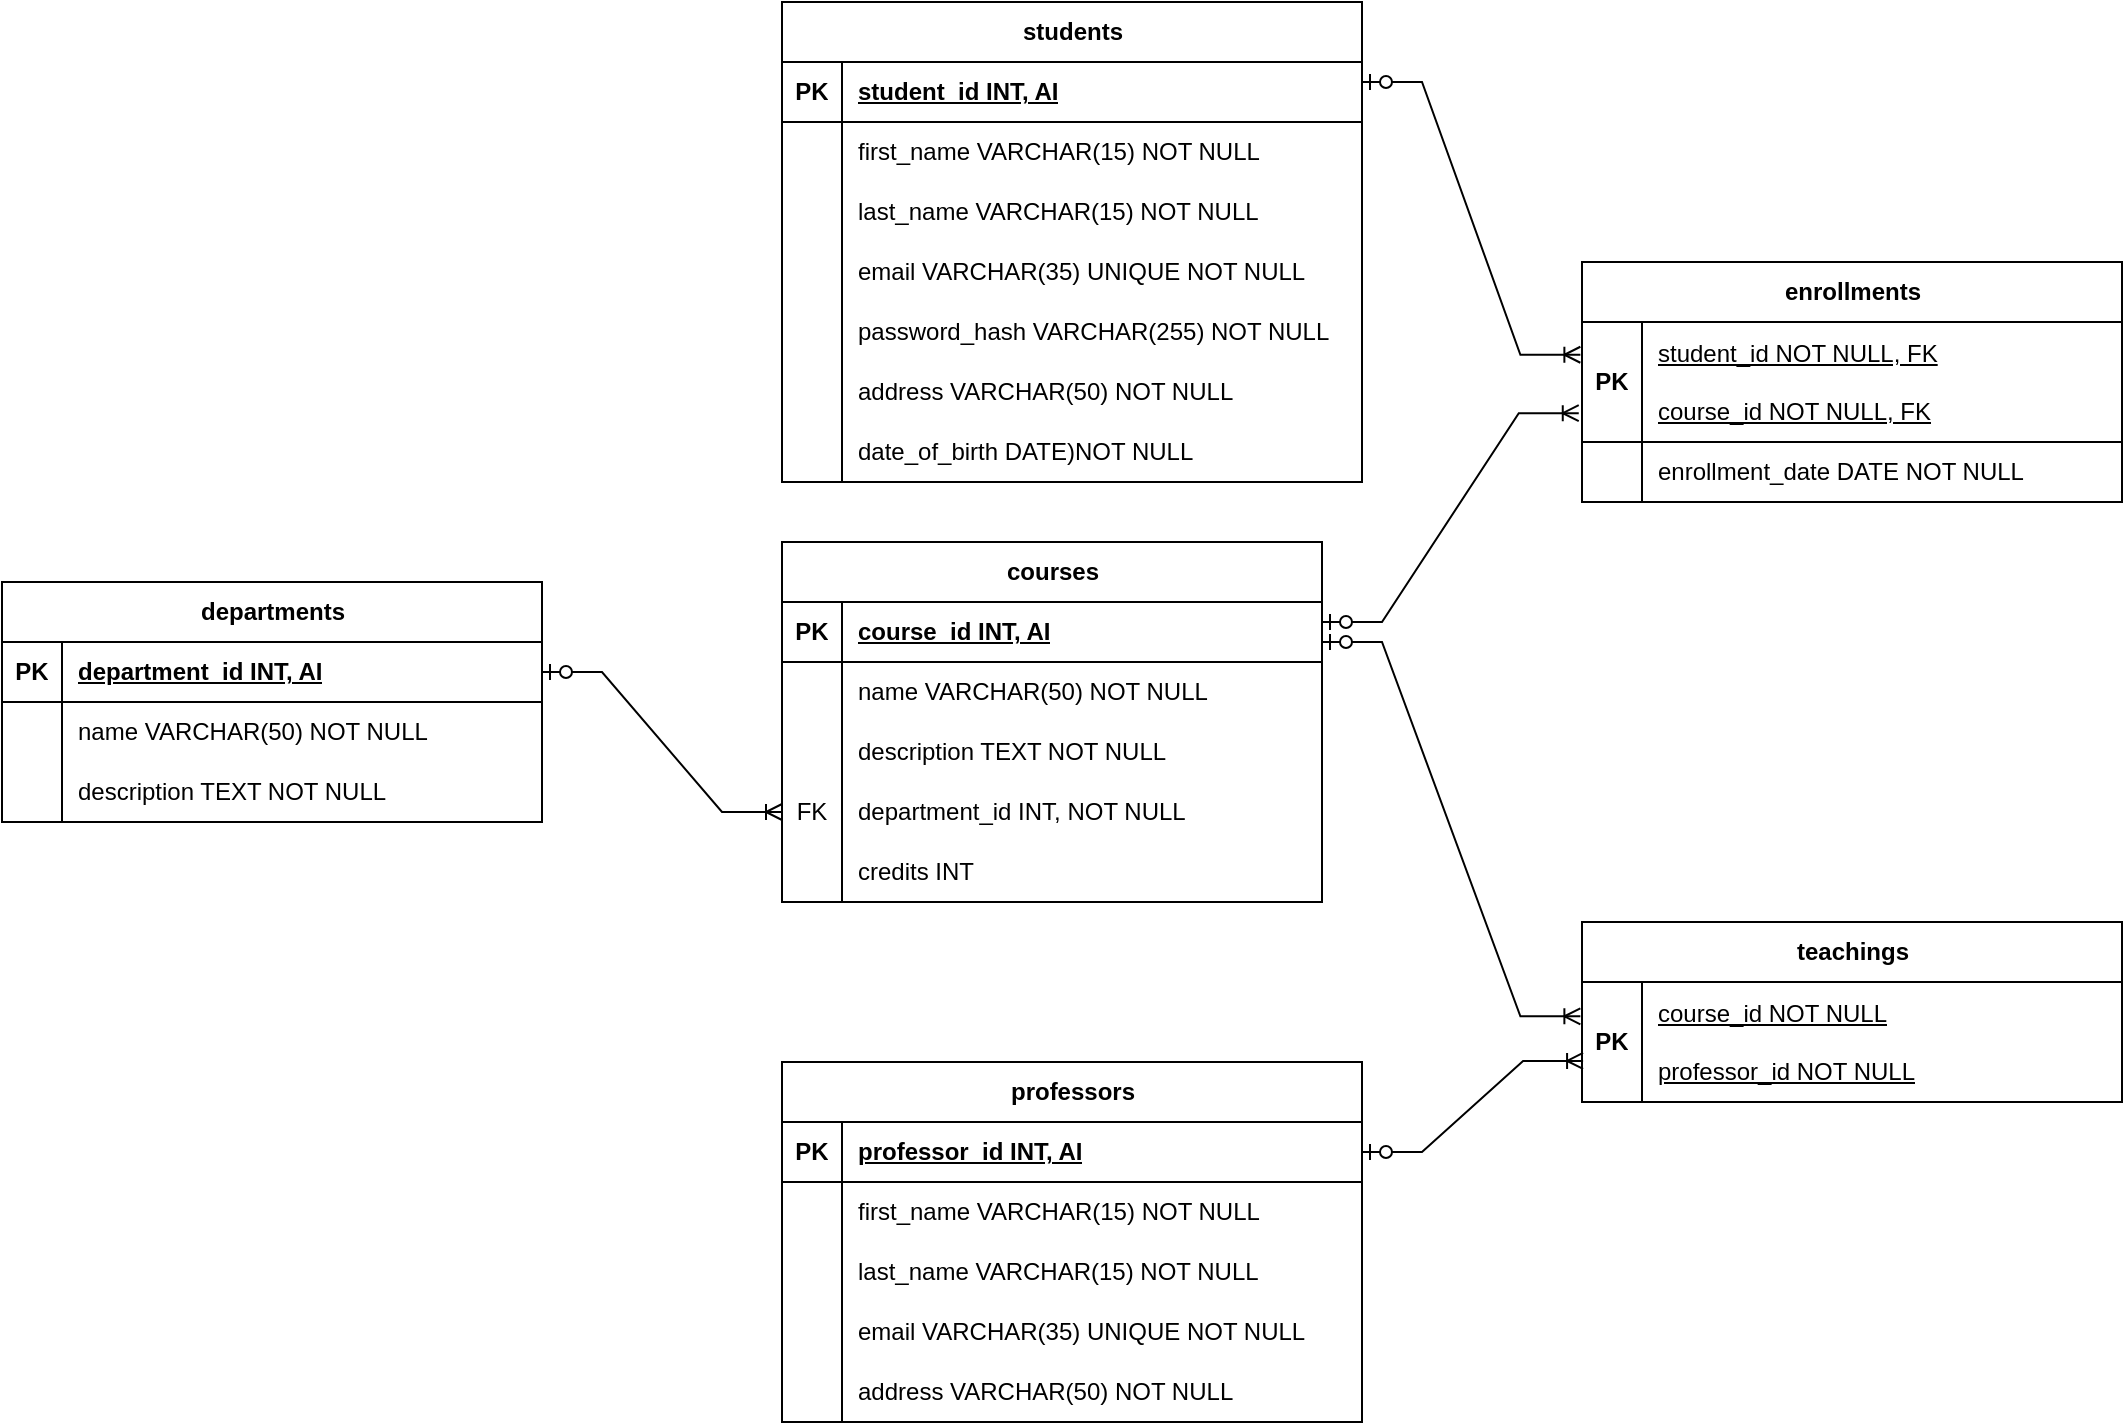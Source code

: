 <mxfile version="25.0.3">
  <diagram name="Page-1" id="q9P9Y-jpxw7oBc7O15n1">
    <mxGraphModel dx="1272" dy="900" grid="1" gridSize="10" guides="1" tooltips="1" connect="1" arrows="1" fold="1" page="1" pageScale="1" pageWidth="1169" pageHeight="827" math="0" shadow="0">
      <root>
        <mxCell id="0" />
        <mxCell id="1" parent="0" />
        <mxCell id="K55-5gkBgCIvdT2aIdZT-1" value="students" style="shape=table;startSize=30;container=1;collapsible=1;childLayout=tableLayout;fixedRows=1;rowLines=0;fontStyle=1;align=center;resizeLast=1;html=1;" parent="1" vertex="1">
          <mxGeometry x="440" y="30" width="290" height="240" as="geometry" />
        </mxCell>
        <mxCell id="K55-5gkBgCIvdT2aIdZT-2" value="" style="shape=tableRow;horizontal=0;startSize=0;swimlaneHead=0;swimlaneBody=0;fillColor=none;collapsible=0;dropTarget=0;points=[[0,0.5],[1,0.5]];portConstraint=eastwest;top=0;left=0;right=0;bottom=1;" parent="K55-5gkBgCIvdT2aIdZT-1" vertex="1">
          <mxGeometry y="30" width="290" height="30" as="geometry" />
        </mxCell>
        <mxCell id="K55-5gkBgCIvdT2aIdZT-3" value="PK" style="shape=partialRectangle;connectable=0;fillColor=none;top=0;left=0;bottom=0;right=0;fontStyle=1;overflow=hidden;whiteSpace=wrap;html=1;" parent="K55-5gkBgCIvdT2aIdZT-2" vertex="1">
          <mxGeometry width="30" height="30" as="geometry">
            <mxRectangle width="30" height="30" as="alternateBounds" />
          </mxGeometry>
        </mxCell>
        <mxCell id="K55-5gkBgCIvdT2aIdZT-4" value="student_id INT, AI" style="shape=partialRectangle;connectable=0;fillColor=none;top=0;left=0;bottom=0;right=0;align=left;spacingLeft=6;fontStyle=5;overflow=hidden;whiteSpace=wrap;html=1;" parent="K55-5gkBgCIvdT2aIdZT-2" vertex="1">
          <mxGeometry x="30" width="260" height="30" as="geometry">
            <mxRectangle width="260" height="30" as="alternateBounds" />
          </mxGeometry>
        </mxCell>
        <mxCell id="K55-5gkBgCIvdT2aIdZT-5" value="" style="shape=tableRow;horizontal=0;startSize=0;swimlaneHead=0;swimlaneBody=0;fillColor=none;collapsible=0;dropTarget=0;points=[[0,0.5],[1,0.5]];portConstraint=eastwest;top=0;left=0;right=0;bottom=0;" parent="K55-5gkBgCIvdT2aIdZT-1" vertex="1">
          <mxGeometry y="60" width="290" height="30" as="geometry" />
        </mxCell>
        <mxCell id="K55-5gkBgCIvdT2aIdZT-6" value="" style="shape=partialRectangle;connectable=0;fillColor=none;top=0;left=0;bottom=0;right=0;editable=1;overflow=hidden;whiteSpace=wrap;html=1;" parent="K55-5gkBgCIvdT2aIdZT-5" vertex="1">
          <mxGeometry width="30" height="30" as="geometry">
            <mxRectangle width="30" height="30" as="alternateBounds" />
          </mxGeometry>
        </mxCell>
        <mxCell id="K55-5gkBgCIvdT2aIdZT-7" value="first_name VARCHAR(15) NOT NULL" style="shape=partialRectangle;connectable=0;fillColor=none;top=0;left=0;bottom=0;right=0;align=left;spacingLeft=6;overflow=hidden;whiteSpace=wrap;html=1;" parent="K55-5gkBgCIvdT2aIdZT-5" vertex="1">
          <mxGeometry x="30" width="260" height="30" as="geometry">
            <mxRectangle width="260" height="30" as="alternateBounds" />
          </mxGeometry>
        </mxCell>
        <mxCell id="K55-5gkBgCIvdT2aIdZT-8" value="" style="shape=tableRow;horizontal=0;startSize=0;swimlaneHead=0;swimlaneBody=0;fillColor=none;collapsible=0;dropTarget=0;points=[[0,0.5],[1,0.5]];portConstraint=eastwest;top=0;left=0;right=0;bottom=0;" parent="K55-5gkBgCIvdT2aIdZT-1" vertex="1">
          <mxGeometry y="90" width="290" height="30" as="geometry" />
        </mxCell>
        <mxCell id="K55-5gkBgCIvdT2aIdZT-9" value="" style="shape=partialRectangle;connectable=0;fillColor=none;top=0;left=0;bottom=0;right=0;editable=1;overflow=hidden;whiteSpace=wrap;html=1;" parent="K55-5gkBgCIvdT2aIdZT-8" vertex="1">
          <mxGeometry width="30" height="30" as="geometry">
            <mxRectangle width="30" height="30" as="alternateBounds" />
          </mxGeometry>
        </mxCell>
        <mxCell id="K55-5gkBgCIvdT2aIdZT-10" value="last_name VARCHAR(15) NOT NULL" style="shape=partialRectangle;connectable=0;fillColor=none;top=0;left=0;bottom=0;right=0;align=left;spacingLeft=6;overflow=hidden;whiteSpace=wrap;html=1;" parent="K55-5gkBgCIvdT2aIdZT-8" vertex="1">
          <mxGeometry x="30" width="260" height="30" as="geometry">
            <mxRectangle width="260" height="30" as="alternateBounds" />
          </mxGeometry>
        </mxCell>
        <mxCell id="K55-5gkBgCIvdT2aIdZT-11" value="" style="shape=tableRow;horizontal=0;startSize=0;swimlaneHead=0;swimlaneBody=0;fillColor=none;collapsible=0;dropTarget=0;points=[[0,0.5],[1,0.5]];portConstraint=eastwest;top=0;left=0;right=0;bottom=0;" parent="K55-5gkBgCIvdT2aIdZT-1" vertex="1">
          <mxGeometry y="120" width="290" height="30" as="geometry" />
        </mxCell>
        <mxCell id="K55-5gkBgCIvdT2aIdZT-12" value="" style="shape=partialRectangle;connectable=0;fillColor=none;top=0;left=0;bottom=0;right=0;editable=1;overflow=hidden;whiteSpace=wrap;html=1;" parent="K55-5gkBgCIvdT2aIdZT-11" vertex="1">
          <mxGeometry width="30" height="30" as="geometry">
            <mxRectangle width="30" height="30" as="alternateBounds" />
          </mxGeometry>
        </mxCell>
        <mxCell id="K55-5gkBgCIvdT2aIdZT-13" value="email VARCHAR(35) UNIQUE NOT NULL" style="shape=partialRectangle;connectable=0;fillColor=none;top=0;left=0;bottom=0;right=0;align=left;spacingLeft=6;overflow=hidden;whiteSpace=wrap;html=1;" parent="K55-5gkBgCIvdT2aIdZT-11" vertex="1">
          <mxGeometry x="30" width="260" height="30" as="geometry">
            <mxRectangle width="260" height="30" as="alternateBounds" />
          </mxGeometry>
        </mxCell>
        <mxCell id="K55-5gkBgCIvdT2aIdZT-14" value="" style="shape=tableRow;horizontal=0;startSize=0;swimlaneHead=0;swimlaneBody=0;fillColor=none;collapsible=0;dropTarget=0;points=[[0,0.5],[1,0.5]];portConstraint=eastwest;top=0;left=0;right=0;bottom=0;" parent="K55-5gkBgCIvdT2aIdZT-1" vertex="1">
          <mxGeometry y="150" width="290" height="30" as="geometry" />
        </mxCell>
        <mxCell id="K55-5gkBgCIvdT2aIdZT-15" value="" style="shape=partialRectangle;connectable=0;fillColor=none;top=0;left=0;bottom=0;right=0;editable=1;overflow=hidden;whiteSpace=wrap;html=1;" parent="K55-5gkBgCIvdT2aIdZT-14" vertex="1">
          <mxGeometry width="30" height="30" as="geometry">
            <mxRectangle width="30" height="30" as="alternateBounds" />
          </mxGeometry>
        </mxCell>
        <mxCell id="K55-5gkBgCIvdT2aIdZT-16" value="password_hash VARCHAR(255) NOT NULL" style="shape=partialRectangle;connectable=0;fillColor=none;top=0;left=0;bottom=0;right=0;align=left;spacingLeft=6;overflow=hidden;whiteSpace=wrap;html=1;" parent="K55-5gkBgCIvdT2aIdZT-14" vertex="1">
          <mxGeometry x="30" width="260" height="30" as="geometry">
            <mxRectangle width="260" height="30" as="alternateBounds" />
          </mxGeometry>
        </mxCell>
        <mxCell id="K55-5gkBgCIvdT2aIdZT-17" value="" style="shape=tableRow;horizontal=0;startSize=0;swimlaneHead=0;swimlaneBody=0;fillColor=none;collapsible=0;dropTarget=0;points=[[0,0.5],[1,0.5]];portConstraint=eastwest;top=0;left=0;right=0;bottom=0;" parent="K55-5gkBgCIvdT2aIdZT-1" vertex="1">
          <mxGeometry y="180" width="290" height="30" as="geometry" />
        </mxCell>
        <mxCell id="K55-5gkBgCIvdT2aIdZT-18" value="" style="shape=partialRectangle;connectable=0;fillColor=none;top=0;left=0;bottom=0;right=0;editable=1;overflow=hidden;whiteSpace=wrap;html=1;" parent="K55-5gkBgCIvdT2aIdZT-17" vertex="1">
          <mxGeometry width="30" height="30" as="geometry">
            <mxRectangle width="30" height="30" as="alternateBounds" />
          </mxGeometry>
        </mxCell>
        <mxCell id="K55-5gkBgCIvdT2aIdZT-19" value="address VARCHAR(50) NOT NULL" style="shape=partialRectangle;connectable=0;fillColor=none;top=0;left=0;bottom=0;right=0;align=left;spacingLeft=6;overflow=hidden;whiteSpace=wrap;html=1;" parent="K55-5gkBgCIvdT2aIdZT-17" vertex="1">
          <mxGeometry x="30" width="260" height="30" as="geometry">
            <mxRectangle width="260" height="30" as="alternateBounds" />
          </mxGeometry>
        </mxCell>
        <mxCell id="Xlyhr4IFRxJNU7q4O0cl-1" value="" style="shape=tableRow;horizontal=0;startSize=0;swimlaneHead=0;swimlaneBody=0;fillColor=none;collapsible=0;dropTarget=0;points=[[0,0.5],[1,0.5]];portConstraint=eastwest;top=0;left=0;right=0;bottom=0;" vertex="1" parent="K55-5gkBgCIvdT2aIdZT-1">
          <mxGeometry y="210" width="290" height="30" as="geometry" />
        </mxCell>
        <mxCell id="Xlyhr4IFRxJNU7q4O0cl-2" value="" style="shape=partialRectangle;connectable=0;fillColor=none;top=0;left=0;bottom=0;right=0;editable=1;overflow=hidden;whiteSpace=wrap;html=1;" vertex="1" parent="Xlyhr4IFRxJNU7q4O0cl-1">
          <mxGeometry width="30" height="30" as="geometry">
            <mxRectangle width="30" height="30" as="alternateBounds" />
          </mxGeometry>
        </mxCell>
        <mxCell id="Xlyhr4IFRxJNU7q4O0cl-3" value="date_of_birth DATE)NOT NULL" style="shape=partialRectangle;connectable=0;fillColor=none;top=0;left=0;bottom=0;right=0;align=left;spacingLeft=6;overflow=hidden;whiteSpace=wrap;html=1;" vertex="1" parent="Xlyhr4IFRxJNU7q4O0cl-1">
          <mxGeometry x="30" width="260" height="30" as="geometry">
            <mxRectangle width="260" height="30" as="alternateBounds" />
          </mxGeometry>
        </mxCell>
        <mxCell id="K55-5gkBgCIvdT2aIdZT-21" value="courses" style="shape=table;startSize=30;container=1;collapsible=1;childLayout=tableLayout;fixedRows=1;rowLines=0;fontStyle=1;align=center;resizeLast=1;html=1;" parent="1" vertex="1">
          <mxGeometry x="440" y="300" width="270" height="180" as="geometry" />
        </mxCell>
        <mxCell id="K55-5gkBgCIvdT2aIdZT-22" value="" style="shape=tableRow;horizontal=0;startSize=0;swimlaneHead=0;swimlaneBody=0;fillColor=none;collapsible=0;dropTarget=0;points=[[0,0.5],[1,0.5]];portConstraint=eastwest;top=0;left=0;right=0;bottom=1;" parent="K55-5gkBgCIvdT2aIdZT-21" vertex="1">
          <mxGeometry y="30" width="270" height="30" as="geometry" />
        </mxCell>
        <mxCell id="K55-5gkBgCIvdT2aIdZT-23" value="PK" style="shape=partialRectangle;connectable=0;fillColor=none;top=0;left=0;bottom=0;right=0;fontStyle=1;overflow=hidden;whiteSpace=wrap;html=1;" parent="K55-5gkBgCIvdT2aIdZT-22" vertex="1">
          <mxGeometry width="30" height="30" as="geometry">
            <mxRectangle width="30" height="30" as="alternateBounds" />
          </mxGeometry>
        </mxCell>
        <mxCell id="K55-5gkBgCIvdT2aIdZT-24" value="course_id INT, AI" style="shape=partialRectangle;connectable=0;fillColor=none;top=0;left=0;bottom=0;right=0;align=left;spacingLeft=6;fontStyle=5;overflow=hidden;whiteSpace=wrap;html=1;" parent="K55-5gkBgCIvdT2aIdZT-22" vertex="1">
          <mxGeometry x="30" width="240" height="30" as="geometry">
            <mxRectangle width="240" height="30" as="alternateBounds" />
          </mxGeometry>
        </mxCell>
        <mxCell id="K55-5gkBgCIvdT2aIdZT-25" value="" style="shape=tableRow;horizontal=0;startSize=0;swimlaneHead=0;swimlaneBody=0;fillColor=none;collapsible=0;dropTarget=0;points=[[0,0.5],[1,0.5]];portConstraint=eastwest;top=0;left=0;right=0;bottom=0;" parent="K55-5gkBgCIvdT2aIdZT-21" vertex="1">
          <mxGeometry y="60" width="270" height="30" as="geometry" />
        </mxCell>
        <mxCell id="K55-5gkBgCIvdT2aIdZT-26" value="" style="shape=partialRectangle;connectable=0;fillColor=none;top=0;left=0;bottom=0;right=0;editable=1;overflow=hidden;whiteSpace=wrap;html=1;" parent="K55-5gkBgCIvdT2aIdZT-25" vertex="1">
          <mxGeometry width="30" height="30" as="geometry">
            <mxRectangle width="30" height="30" as="alternateBounds" />
          </mxGeometry>
        </mxCell>
        <mxCell id="K55-5gkBgCIvdT2aIdZT-27" value="name VARCHAR(50) NOT NULL" style="shape=partialRectangle;connectable=0;fillColor=none;top=0;left=0;bottom=0;right=0;align=left;spacingLeft=6;overflow=hidden;whiteSpace=wrap;html=1;" parent="K55-5gkBgCIvdT2aIdZT-25" vertex="1">
          <mxGeometry x="30" width="240" height="30" as="geometry">
            <mxRectangle width="240" height="30" as="alternateBounds" />
          </mxGeometry>
        </mxCell>
        <mxCell id="K55-5gkBgCIvdT2aIdZT-28" value="" style="shape=tableRow;horizontal=0;startSize=0;swimlaneHead=0;swimlaneBody=0;fillColor=none;collapsible=0;dropTarget=0;points=[[0,0.5],[1,0.5]];portConstraint=eastwest;top=0;left=0;right=0;bottom=0;" parent="K55-5gkBgCIvdT2aIdZT-21" vertex="1">
          <mxGeometry y="90" width="270" height="30" as="geometry" />
        </mxCell>
        <mxCell id="K55-5gkBgCIvdT2aIdZT-29" value="" style="shape=partialRectangle;connectable=0;fillColor=none;top=0;left=0;bottom=0;right=0;editable=1;overflow=hidden;whiteSpace=wrap;html=1;" parent="K55-5gkBgCIvdT2aIdZT-28" vertex="1">
          <mxGeometry width="30" height="30" as="geometry">
            <mxRectangle width="30" height="30" as="alternateBounds" />
          </mxGeometry>
        </mxCell>
        <mxCell id="K55-5gkBgCIvdT2aIdZT-30" value="description TEXT NOT NULL" style="shape=partialRectangle;connectable=0;fillColor=none;top=0;left=0;bottom=0;right=0;align=left;spacingLeft=6;overflow=hidden;whiteSpace=wrap;html=1;" parent="K55-5gkBgCIvdT2aIdZT-28" vertex="1">
          <mxGeometry x="30" width="240" height="30" as="geometry">
            <mxRectangle width="240" height="30" as="alternateBounds" />
          </mxGeometry>
        </mxCell>
        <mxCell id="K55-5gkBgCIvdT2aIdZT-31" value="" style="shape=tableRow;horizontal=0;startSize=0;swimlaneHead=0;swimlaneBody=0;fillColor=none;collapsible=0;dropTarget=0;points=[[0,0.5],[1,0.5]];portConstraint=eastwest;top=0;left=0;right=0;bottom=0;" parent="K55-5gkBgCIvdT2aIdZT-21" vertex="1">
          <mxGeometry y="120" width="270" height="30" as="geometry" />
        </mxCell>
        <mxCell id="K55-5gkBgCIvdT2aIdZT-32" value="FK" style="shape=partialRectangle;connectable=0;fillColor=none;top=0;left=0;bottom=0;right=0;editable=1;overflow=hidden;whiteSpace=wrap;html=1;" parent="K55-5gkBgCIvdT2aIdZT-31" vertex="1">
          <mxGeometry width="30" height="30" as="geometry">
            <mxRectangle width="30" height="30" as="alternateBounds" />
          </mxGeometry>
        </mxCell>
        <mxCell id="K55-5gkBgCIvdT2aIdZT-33" value="department_id INT, NOT NULL" style="shape=partialRectangle;connectable=0;fillColor=none;top=0;left=0;bottom=0;right=0;align=left;spacingLeft=6;overflow=hidden;whiteSpace=wrap;html=1;" parent="K55-5gkBgCIvdT2aIdZT-31" vertex="1">
          <mxGeometry x="30" width="240" height="30" as="geometry">
            <mxRectangle width="240" height="30" as="alternateBounds" />
          </mxGeometry>
        </mxCell>
        <mxCell id="K55-5gkBgCIvdT2aIdZT-34" value="" style="shape=tableRow;horizontal=0;startSize=0;swimlaneHead=0;swimlaneBody=0;fillColor=none;collapsible=0;dropTarget=0;points=[[0,0.5],[1,0.5]];portConstraint=eastwest;top=0;left=0;right=0;bottom=0;" parent="K55-5gkBgCIvdT2aIdZT-21" vertex="1">
          <mxGeometry y="150" width="270" height="30" as="geometry" />
        </mxCell>
        <mxCell id="K55-5gkBgCIvdT2aIdZT-35" value="" style="shape=partialRectangle;connectable=0;fillColor=none;top=0;left=0;bottom=0;right=0;editable=1;overflow=hidden;whiteSpace=wrap;html=1;" parent="K55-5gkBgCIvdT2aIdZT-34" vertex="1">
          <mxGeometry width="30" height="30" as="geometry">
            <mxRectangle width="30" height="30" as="alternateBounds" />
          </mxGeometry>
        </mxCell>
        <mxCell id="K55-5gkBgCIvdT2aIdZT-36" value="credits INT" style="shape=partialRectangle;connectable=0;fillColor=none;top=0;left=0;bottom=0;right=0;align=left;spacingLeft=6;overflow=hidden;whiteSpace=wrap;html=1;" parent="K55-5gkBgCIvdT2aIdZT-34" vertex="1">
          <mxGeometry x="30" width="240" height="30" as="geometry">
            <mxRectangle width="240" height="30" as="alternateBounds" />
          </mxGeometry>
        </mxCell>
        <mxCell id="K55-5gkBgCIvdT2aIdZT-40" value="professors" style="shape=table;startSize=30;container=1;collapsible=1;childLayout=tableLayout;fixedRows=1;rowLines=0;fontStyle=1;align=center;resizeLast=1;html=1;" parent="1" vertex="1">
          <mxGeometry x="440" y="560" width="290" height="180" as="geometry" />
        </mxCell>
        <mxCell id="K55-5gkBgCIvdT2aIdZT-41" value="" style="shape=tableRow;horizontal=0;startSize=0;swimlaneHead=0;swimlaneBody=0;fillColor=none;collapsible=0;dropTarget=0;points=[[0,0.5],[1,0.5]];portConstraint=eastwest;top=0;left=0;right=0;bottom=1;" parent="K55-5gkBgCIvdT2aIdZT-40" vertex="1">
          <mxGeometry y="30" width="290" height="30" as="geometry" />
        </mxCell>
        <mxCell id="K55-5gkBgCIvdT2aIdZT-42" value="PK" style="shape=partialRectangle;connectable=0;fillColor=none;top=0;left=0;bottom=0;right=0;fontStyle=1;overflow=hidden;whiteSpace=wrap;html=1;" parent="K55-5gkBgCIvdT2aIdZT-41" vertex="1">
          <mxGeometry width="30" height="30" as="geometry">
            <mxRectangle width="30" height="30" as="alternateBounds" />
          </mxGeometry>
        </mxCell>
        <mxCell id="K55-5gkBgCIvdT2aIdZT-43" value="professor_id INT, AI" style="shape=partialRectangle;connectable=0;fillColor=none;top=0;left=0;bottom=0;right=0;align=left;spacingLeft=6;fontStyle=5;overflow=hidden;whiteSpace=wrap;html=1;" parent="K55-5gkBgCIvdT2aIdZT-41" vertex="1">
          <mxGeometry x="30" width="260" height="30" as="geometry">
            <mxRectangle width="260" height="30" as="alternateBounds" />
          </mxGeometry>
        </mxCell>
        <mxCell id="K55-5gkBgCIvdT2aIdZT-44" value="" style="shape=tableRow;horizontal=0;startSize=0;swimlaneHead=0;swimlaneBody=0;fillColor=none;collapsible=0;dropTarget=0;points=[[0,0.5],[1,0.5]];portConstraint=eastwest;top=0;left=0;right=0;bottom=0;" parent="K55-5gkBgCIvdT2aIdZT-40" vertex="1">
          <mxGeometry y="60" width="290" height="30" as="geometry" />
        </mxCell>
        <mxCell id="K55-5gkBgCIvdT2aIdZT-45" value="" style="shape=partialRectangle;connectable=0;fillColor=none;top=0;left=0;bottom=0;right=0;editable=1;overflow=hidden;whiteSpace=wrap;html=1;" parent="K55-5gkBgCIvdT2aIdZT-44" vertex="1">
          <mxGeometry width="30" height="30" as="geometry">
            <mxRectangle width="30" height="30" as="alternateBounds" />
          </mxGeometry>
        </mxCell>
        <mxCell id="K55-5gkBgCIvdT2aIdZT-46" value="first_name VARCHAR(15) NOT NULL" style="shape=partialRectangle;connectable=0;fillColor=none;top=0;left=0;bottom=0;right=0;align=left;spacingLeft=6;overflow=hidden;whiteSpace=wrap;html=1;" parent="K55-5gkBgCIvdT2aIdZT-44" vertex="1">
          <mxGeometry x="30" width="260" height="30" as="geometry">
            <mxRectangle width="260" height="30" as="alternateBounds" />
          </mxGeometry>
        </mxCell>
        <mxCell id="K55-5gkBgCIvdT2aIdZT-47" value="" style="shape=tableRow;horizontal=0;startSize=0;swimlaneHead=0;swimlaneBody=0;fillColor=none;collapsible=0;dropTarget=0;points=[[0,0.5],[1,0.5]];portConstraint=eastwest;top=0;left=0;right=0;bottom=0;" parent="K55-5gkBgCIvdT2aIdZT-40" vertex="1">
          <mxGeometry y="90" width="290" height="30" as="geometry" />
        </mxCell>
        <mxCell id="K55-5gkBgCIvdT2aIdZT-48" value="" style="shape=partialRectangle;connectable=0;fillColor=none;top=0;left=0;bottom=0;right=0;editable=1;overflow=hidden;whiteSpace=wrap;html=1;" parent="K55-5gkBgCIvdT2aIdZT-47" vertex="1">
          <mxGeometry width="30" height="30" as="geometry">
            <mxRectangle width="30" height="30" as="alternateBounds" />
          </mxGeometry>
        </mxCell>
        <mxCell id="K55-5gkBgCIvdT2aIdZT-49" value="last_name VARCHAR(15) NOT NULL" style="shape=partialRectangle;connectable=0;fillColor=none;top=0;left=0;bottom=0;right=0;align=left;spacingLeft=6;overflow=hidden;whiteSpace=wrap;html=1;" parent="K55-5gkBgCIvdT2aIdZT-47" vertex="1">
          <mxGeometry x="30" width="260" height="30" as="geometry">
            <mxRectangle width="260" height="30" as="alternateBounds" />
          </mxGeometry>
        </mxCell>
        <mxCell id="K55-5gkBgCIvdT2aIdZT-50" value="" style="shape=tableRow;horizontal=0;startSize=0;swimlaneHead=0;swimlaneBody=0;fillColor=none;collapsible=0;dropTarget=0;points=[[0,0.5],[1,0.5]];portConstraint=eastwest;top=0;left=0;right=0;bottom=0;" parent="K55-5gkBgCIvdT2aIdZT-40" vertex="1">
          <mxGeometry y="120" width="290" height="30" as="geometry" />
        </mxCell>
        <mxCell id="K55-5gkBgCIvdT2aIdZT-51" value="" style="shape=partialRectangle;connectable=0;fillColor=none;top=0;left=0;bottom=0;right=0;editable=1;overflow=hidden;whiteSpace=wrap;html=1;" parent="K55-5gkBgCIvdT2aIdZT-50" vertex="1">
          <mxGeometry width="30" height="30" as="geometry">
            <mxRectangle width="30" height="30" as="alternateBounds" />
          </mxGeometry>
        </mxCell>
        <mxCell id="K55-5gkBgCIvdT2aIdZT-52" value="email VARCHAR(35) UNIQUE NOT NULL" style="shape=partialRectangle;connectable=0;fillColor=none;top=0;left=0;bottom=0;right=0;align=left;spacingLeft=6;overflow=hidden;whiteSpace=wrap;html=1;" parent="K55-5gkBgCIvdT2aIdZT-50" vertex="1">
          <mxGeometry x="30" width="260" height="30" as="geometry">
            <mxRectangle width="260" height="30" as="alternateBounds" />
          </mxGeometry>
        </mxCell>
        <mxCell id="K55-5gkBgCIvdT2aIdZT-53" value="" style="shape=tableRow;horizontal=0;startSize=0;swimlaneHead=0;swimlaneBody=0;fillColor=none;collapsible=0;dropTarget=0;points=[[0,0.5],[1,0.5]];portConstraint=eastwest;top=0;left=0;right=0;bottom=0;" parent="K55-5gkBgCIvdT2aIdZT-40" vertex="1">
          <mxGeometry y="150" width="290" height="30" as="geometry" />
        </mxCell>
        <mxCell id="K55-5gkBgCIvdT2aIdZT-54" value="" style="shape=partialRectangle;connectable=0;fillColor=none;top=0;left=0;bottom=0;right=0;editable=1;overflow=hidden;whiteSpace=wrap;html=1;" parent="K55-5gkBgCIvdT2aIdZT-53" vertex="1">
          <mxGeometry width="30" height="30" as="geometry">
            <mxRectangle width="30" height="30" as="alternateBounds" />
          </mxGeometry>
        </mxCell>
        <mxCell id="K55-5gkBgCIvdT2aIdZT-55" value="address VARCHAR(50) NOT NULL" style="shape=partialRectangle;connectable=0;fillColor=none;top=0;left=0;bottom=0;right=0;align=left;spacingLeft=6;overflow=hidden;whiteSpace=wrap;html=1;" parent="K55-5gkBgCIvdT2aIdZT-53" vertex="1">
          <mxGeometry x="30" width="260" height="30" as="geometry">
            <mxRectangle width="260" height="30" as="alternateBounds" />
          </mxGeometry>
        </mxCell>
        <mxCell id="K55-5gkBgCIvdT2aIdZT-59" value="enrollments" style="shape=table;startSize=30;container=1;collapsible=1;childLayout=tableLayout;fixedRows=1;rowLines=0;fontStyle=1;align=center;resizeLast=1;html=1;" parent="1" vertex="1">
          <mxGeometry x="840" y="160" width="270" height="120" as="geometry" />
        </mxCell>
        <mxCell id="K55-5gkBgCIvdT2aIdZT-60" value="" style="shape=tableRow;horizontal=0;startSize=0;swimlaneHead=0;swimlaneBody=0;fillColor=none;collapsible=0;dropTarget=0;points=[[0,0.5],[1,0.5]];portConstraint=eastwest;top=0;left=0;right=0;bottom=1;" parent="K55-5gkBgCIvdT2aIdZT-59" vertex="1">
          <mxGeometry y="30" width="270" height="60" as="geometry" />
        </mxCell>
        <mxCell id="K55-5gkBgCIvdT2aIdZT-61" value="PK" style="shape=partialRectangle;connectable=0;fillColor=none;top=0;left=0;bottom=0;right=0;fontStyle=1;overflow=hidden;whiteSpace=wrap;html=1;" parent="K55-5gkBgCIvdT2aIdZT-60" vertex="1">
          <mxGeometry width="30" height="60" as="geometry">
            <mxRectangle width="30" height="60" as="alternateBounds" />
          </mxGeometry>
        </mxCell>
        <mxCell id="K55-5gkBgCIvdT2aIdZT-62" value="&lt;span style=&quot;font-weight: 400; text-decoration: none;&quot;&gt;student_id NOT NULL, FK&lt;/span&gt;&lt;div&gt;&lt;span style=&quot;font-weight: 400;&quot;&gt;&lt;br&gt;&lt;/span&gt;&lt;div style=&quot;font-weight: 400; text-decoration: none;&quot;&gt;course_id NOT NULL, FK&lt;/div&gt;&lt;/div&gt;" style="shape=partialRectangle;connectable=0;fillColor=none;top=0;left=0;bottom=0;right=0;align=left;spacingLeft=6;fontStyle=5;overflow=hidden;whiteSpace=wrap;html=1;" parent="K55-5gkBgCIvdT2aIdZT-60" vertex="1">
          <mxGeometry x="30" width="240" height="60" as="geometry">
            <mxRectangle width="240" height="60" as="alternateBounds" />
          </mxGeometry>
        </mxCell>
        <mxCell id="K55-5gkBgCIvdT2aIdZT-69" value="" style="shape=tableRow;horizontal=0;startSize=0;swimlaneHead=0;swimlaneBody=0;fillColor=none;collapsible=0;dropTarget=0;points=[[0,0.5],[1,0.5]];portConstraint=eastwest;top=0;left=0;right=0;bottom=0;" parent="K55-5gkBgCIvdT2aIdZT-59" vertex="1">
          <mxGeometry y="90" width="270" height="30" as="geometry" />
        </mxCell>
        <mxCell id="K55-5gkBgCIvdT2aIdZT-70" value="" style="shape=partialRectangle;connectable=0;fillColor=none;top=0;left=0;bottom=0;right=0;editable=1;overflow=hidden;whiteSpace=wrap;html=1;" parent="K55-5gkBgCIvdT2aIdZT-69" vertex="1">
          <mxGeometry width="30" height="30" as="geometry">
            <mxRectangle width="30" height="30" as="alternateBounds" />
          </mxGeometry>
        </mxCell>
        <mxCell id="K55-5gkBgCIvdT2aIdZT-71" value="enrollment_date DATE NOT NULL" style="shape=partialRectangle;connectable=0;fillColor=none;top=0;left=0;bottom=0;right=0;align=left;spacingLeft=6;overflow=hidden;whiteSpace=wrap;html=1;" parent="K55-5gkBgCIvdT2aIdZT-69" vertex="1">
          <mxGeometry x="30" width="240" height="30" as="geometry">
            <mxRectangle width="240" height="30" as="alternateBounds" />
          </mxGeometry>
        </mxCell>
        <mxCell id="K55-5gkBgCIvdT2aIdZT-75" value="departments" style="shape=table;startSize=30;container=1;collapsible=1;childLayout=tableLayout;fixedRows=1;rowLines=0;fontStyle=1;align=center;resizeLast=1;html=1;" parent="1" vertex="1">
          <mxGeometry x="50" y="320" width="270" height="120" as="geometry" />
        </mxCell>
        <mxCell id="K55-5gkBgCIvdT2aIdZT-76" value="" style="shape=tableRow;horizontal=0;startSize=0;swimlaneHead=0;swimlaneBody=0;fillColor=none;collapsible=0;dropTarget=0;points=[[0,0.5],[1,0.5]];portConstraint=eastwest;top=0;left=0;right=0;bottom=1;" parent="K55-5gkBgCIvdT2aIdZT-75" vertex="1">
          <mxGeometry y="30" width="270" height="30" as="geometry" />
        </mxCell>
        <mxCell id="K55-5gkBgCIvdT2aIdZT-77" value="PK" style="shape=partialRectangle;connectable=0;fillColor=none;top=0;left=0;bottom=0;right=0;fontStyle=1;overflow=hidden;whiteSpace=wrap;html=1;" parent="K55-5gkBgCIvdT2aIdZT-76" vertex="1">
          <mxGeometry width="30" height="30" as="geometry">
            <mxRectangle width="30" height="30" as="alternateBounds" />
          </mxGeometry>
        </mxCell>
        <mxCell id="K55-5gkBgCIvdT2aIdZT-78" value="department_id INT, AI" style="shape=partialRectangle;connectable=0;fillColor=none;top=0;left=0;bottom=0;right=0;align=left;spacingLeft=6;fontStyle=5;overflow=hidden;whiteSpace=wrap;html=1;" parent="K55-5gkBgCIvdT2aIdZT-76" vertex="1">
          <mxGeometry x="30" width="240" height="30" as="geometry">
            <mxRectangle width="240" height="30" as="alternateBounds" />
          </mxGeometry>
        </mxCell>
        <mxCell id="K55-5gkBgCIvdT2aIdZT-79" value="" style="shape=tableRow;horizontal=0;startSize=0;swimlaneHead=0;swimlaneBody=0;fillColor=none;collapsible=0;dropTarget=0;points=[[0,0.5],[1,0.5]];portConstraint=eastwest;top=0;left=0;right=0;bottom=0;" parent="K55-5gkBgCIvdT2aIdZT-75" vertex="1">
          <mxGeometry y="60" width="270" height="30" as="geometry" />
        </mxCell>
        <mxCell id="K55-5gkBgCIvdT2aIdZT-80" value="" style="shape=partialRectangle;connectable=0;fillColor=none;top=0;left=0;bottom=0;right=0;editable=1;overflow=hidden;whiteSpace=wrap;html=1;" parent="K55-5gkBgCIvdT2aIdZT-79" vertex="1">
          <mxGeometry width="30" height="30" as="geometry">
            <mxRectangle width="30" height="30" as="alternateBounds" />
          </mxGeometry>
        </mxCell>
        <mxCell id="K55-5gkBgCIvdT2aIdZT-81" value="name VARCHAR(50) NOT NULL" style="shape=partialRectangle;connectable=0;fillColor=none;top=0;left=0;bottom=0;right=0;align=left;spacingLeft=6;overflow=hidden;whiteSpace=wrap;html=1;" parent="K55-5gkBgCIvdT2aIdZT-79" vertex="1">
          <mxGeometry x="30" width="240" height="30" as="geometry">
            <mxRectangle width="240" height="30" as="alternateBounds" />
          </mxGeometry>
        </mxCell>
        <mxCell id="K55-5gkBgCIvdT2aIdZT-82" value="" style="shape=tableRow;horizontal=0;startSize=0;swimlaneHead=0;swimlaneBody=0;fillColor=none;collapsible=0;dropTarget=0;points=[[0,0.5],[1,0.5]];portConstraint=eastwest;top=0;left=0;right=0;bottom=0;" parent="K55-5gkBgCIvdT2aIdZT-75" vertex="1">
          <mxGeometry y="90" width="270" height="30" as="geometry" />
        </mxCell>
        <mxCell id="K55-5gkBgCIvdT2aIdZT-83" value="" style="shape=partialRectangle;connectable=0;fillColor=none;top=0;left=0;bottom=0;right=0;editable=1;overflow=hidden;whiteSpace=wrap;html=1;" parent="K55-5gkBgCIvdT2aIdZT-82" vertex="1">
          <mxGeometry width="30" height="30" as="geometry">
            <mxRectangle width="30" height="30" as="alternateBounds" />
          </mxGeometry>
        </mxCell>
        <mxCell id="K55-5gkBgCIvdT2aIdZT-84" value="description TEXT NOT NULL" style="shape=partialRectangle;connectable=0;fillColor=none;top=0;left=0;bottom=0;right=0;align=left;spacingLeft=6;overflow=hidden;whiteSpace=wrap;html=1;" parent="K55-5gkBgCIvdT2aIdZT-82" vertex="1">
          <mxGeometry x="30" width="240" height="30" as="geometry">
            <mxRectangle width="240" height="30" as="alternateBounds" />
          </mxGeometry>
        </mxCell>
        <mxCell id="K55-5gkBgCIvdT2aIdZT-91" value="teachings" style="shape=table;startSize=30;container=1;collapsible=1;childLayout=tableLayout;fixedRows=1;rowLines=0;fontStyle=1;align=center;resizeLast=1;html=1;" parent="1" vertex="1">
          <mxGeometry x="840" y="490" width="270" height="90" as="geometry" />
        </mxCell>
        <mxCell id="K55-5gkBgCIvdT2aIdZT-92" value="" style="shape=tableRow;horizontal=0;startSize=0;swimlaneHead=0;swimlaneBody=0;fillColor=none;collapsible=0;dropTarget=0;points=[[0,0.5],[1,0.5]];portConstraint=eastwest;top=0;left=0;right=0;bottom=1;" parent="K55-5gkBgCIvdT2aIdZT-91" vertex="1">
          <mxGeometry y="30" width="270" height="60" as="geometry" />
        </mxCell>
        <mxCell id="K55-5gkBgCIvdT2aIdZT-93" value="PK" style="shape=partialRectangle;connectable=0;fillColor=none;top=0;left=0;bottom=0;right=0;fontStyle=1;overflow=hidden;whiteSpace=wrap;html=1;" parent="K55-5gkBgCIvdT2aIdZT-92" vertex="1">
          <mxGeometry width="30" height="60" as="geometry">
            <mxRectangle width="30" height="60" as="alternateBounds" />
          </mxGeometry>
        </mxCell>
        <mxCell id="K55-5gkBgCIvdT2aIdZT-94" value="&lt;span style=&quot;font-weight: 400; text-decoration: none;&quot;&gt;course_id NOT NULL&lt;/span&gt;&lt;br&gt;&lt;div&gt;&lt;span style=&quot;font-weight: 400; text-decoration: none;&quot;&gt;&lt;br&gt;&lt;/span&gt;&lt;/div&gt;&lt;div&gt;&lt;span style=&quot;font-weight: 400; text-decoration: none;&quot;&gt;professor_id NOT NULL&lt;/span&gt;&lt;span style=&quot;font-weight: 400; text-decoration: none;&quot;&gt;&lt;br&gt;&lt;/span&gt;&lt;/div&gt;" style="shape=partialRectangle;connectable=0;fillColor=none;top=0;left=0;bottom=0;right=0;align=left;spacingLeft=6;fontStyle=5;overflow=hidden;whiteSpace=wrap;html=1;" parent="K55-5gkBgCIvdT2aIdZT-92" vertex="1">
          <mxGeometry x="30" width="240" height="60" as="geometry">
            <mxRectangle width="240" height="60" as="alternateBounds" />
          </mxGeometry>
        </mxCell>
        <mxCell id="K55-5gkBgCIvdT2aIdZT-105" value="" style="edgeStyle=entityRelationEdgeStyle;fontSize=12;html=1;endArrow=ERoneToMany;startArrow=ERzeroToOne;rounded=0;exitX=1;exitY=0.5;exitDx=0;exitDy=0;entryX=0;entryY=0.5;entryDx=0;entryDy=0;" parent="1" source="K55-5gkBgCIvdT2aIdZT-76" target="K55-5gkBgCIvdT2aIdZT-31" edge="1">
          <mxGeometry width="100" height="100" relative="1" as="geometry">
            <mxPoint x="450" y="420" as="sourcePoint" />
            <mxPoint x="550" y="320" as="targetPoint" />
          </mxGeometry>
        </mxCell>
        <mxCell id="K55-5gkBgCIvdT2aIdZT-106" value="" style="edgeStyle=entityRelationEdgeStyle;fontSize=12;html=1;endArrow=ERoneToMany;startArrow=ERzeroToOne;rounded=0;exitX=1;exitY=0.5;exitDx=0;exitDy=0;entryX=-0.003;entryY=0.273;entryDx=0;entryDy=0;entryPerimeter=0;" parent="1" target="K55-5gkBgCIvdT2aIdZT-60" edge="1">
          <mxGeometry width="100" height="100" relative="1" as="geometry">
            <mxPoint x="730" y="70" as="sourcePoint" />
            <mxPoint x="840" y="225" as="targetPoint" />
            <Array as="points">
              <mxPoint x="1220" y="-175" />
            </Array>
          </mxGeometry>
        </mxCell>
        <mxCell id="K55-5gkBgCIvdT2aIdZT-107" value="" style="edgeStyle=entityRelationEdgeStyle;fontSize=12;html=1;endArrow=ERoneToMany;startArrow=ERzeroToOne;rounded=0;exitX=1;exitY=0.5;exitDx=0;exitDy=0;entryX=-0.006;entryY=0.76;entryDx=0;entryDy=0;entryPerimeter=0;" parent="1" target="K55-5gkBgCIvdT2aIdZT-60" edge="1">
          <mxGeometry width="100" height="100" relative="1" as="geometry">
            <mxPoint x="710" y="340" as="sourcePoint" />
            <mxPoint x="840" y="225" as="targetPoint" />
            <Array as="points">
              <mxPoint x="1200" y="95" />
            </Array>
          </mxGeometry>
        </mxCell>
        <mxCell id="K55-5gkBgCIvdT2aIdZT-108" value="" style="edgeStyle=entityRelationEdgeStyle;fontSize=12;html=1;endArrow=ERoneToMany;startArrow=ERzeroToOne;rounded=0;exitX=1;exitY=0.5;exitDx=0;exitDy=0;entryX=-0.003;entryY=0.286;entryDx=0;entryDy=0;entryPerimeter=0;" parent="1" target="K55-5gkBgCIvdT2aIdZT-92" edge="1">
          <mxGeometry width="100" height="100" relative="1" as="geometry">
            <mxPoint x="710" y="350" as="sourcePoint" />
            <mxPoint x="840" y="545" as="targetPoint" />
            <Array as="points">
              <mxPoint x="1200" y="105" />
            </Array>
          </mxGeometry>
        </mxCell>
        <mxCell id="K55-5gkBgCIvdT2aIdZT-109" value="" style="edgeStyle=entityRelationEdgeStyle;fontSize=12;html=1;endArrow=ERoneToMany;startArrow=ERzeroToOne;rounded=0;exitX=1;exitY=0.5;exitDx=0;exitDy=0;entryX=0.002;entryY=0.658;entryDx=0;entryDy=0;entryPerimeter=0;" parent="1" target="K55-5gkBgCIvdT2aIdZT-92" edge="1">
          <mxGeometry width="100" height="100" relative="1" as="geometry">
            <mxPoint x="730" y="605" as="sourcePoint" />
            <mxPoint x="840" y="545" as="targetPoint" />
            <Array as="points">
              <mxPoint x="1220" y="360" />
              <mxPoint x="790" y="845" />
            </Array>
          </mxGeometry>
        </mxCell>
      </root>
    </mxGraphModel>
  </diagram>
</mxfile>
